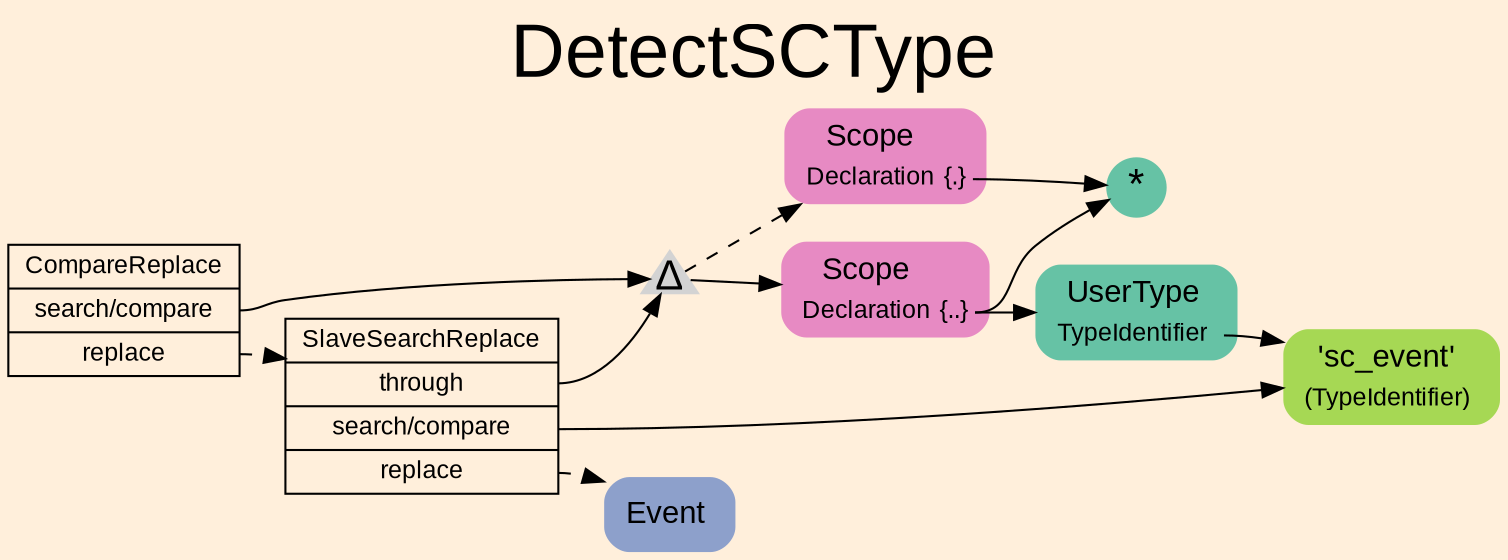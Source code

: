 digraph "DetectSCType" {
label = "DetectSCType"
labelloc = t
fontsize = "36"
graph [
    rankdir = "LR"
    ranksep = 0.3
    bgcolor = antiquewhite1
    color = black
    fontcolor = black
    fontname = "Arial"
];
node [
    fontname = "Arial"
];
edge [
    fontname = "Arial"
];

// -------------------- transformation figure --------------------
"CR#B-3-0" [
    // -------- block CR#B-3-0 ----------
    shape = "record"
    fillcolor = antiquewhite1
    label = "<fixed> CompareReplace | <port0> search/compare | <port1> replace"
    style = "filled"
    fontsize = "12"
    color = black
    fontcolor = black
];

"#B-2-1" [
    // -------- block #B-2-1 ----------
    shape = "triangle"
    label = <Δ>
    style = "filled"
    fontsize = "20"
    penwidth = 0.0
    fixedsize = true
    width = 0.4
    height = 0.4
];

"#B-2-2" [
    // -------- block #B-2-2 ----------
    shape = "plaintext"
    fillcolor = "/set28/4"
    label = <<TABLE BORDER="0" CELLBORDER="0" CELLSPACING="0">
     <TR><TD><FONT POINT-SIZE="15.0">Scope</FONT></TD><TD></TD></TR>
     <TR><TD>Declaration</TD><TD PORT="port0">{..}</TD></TR>
    </TABLE>>
    style = "rounded,filled"
    fontsize = "12"
];

"#B-2-4" [
    // -------- block #B-2-4 ----------
    shape = "circle"
    fillcolor = "/set28/1"
    label = <*>
    style = "filled"
    fontsize = "20"
    penwidth = 0.0
    fixedsize = true
    width = 0.4
    height = 0.4
];

"#B-2-5" [
    // -------- block #B-2-5 ----------
    shape = "plaintext"
    fillcolor = "/set28/1"
    label = <<TABLE BORDER="0" CELLBORDER="0" CELLSPACING="0">
     <TR><TD><FONT POINT-SIZE="15.0">UserType</FONT></TD><TD></TD></TR>
     <TR><TD>TypeIdentifier</TD><TD PORT="port0"></TD></TR>
    </TABLE>>
    style = "rounded,filled"
    fontsize = "12"
];

"#B-2-6" [
    // -------- block #B-2-6 ----------
    shape = "plaintext"
    fillcolor = "/set28/5"
    label = <<TABLE BORDER="0" CELLBORDER="0" CELLSPACING="0">
     <TR><TD><FONT POINT-SIZE="15.0">'sc_event'</FONT></TD><TD></TD></TR>
     <TR><TD>(TypeIdentifier)</TD><TD PORT="port0"></TD></TR>
    </TABLE>>
    style = "rounded,filled"
    fontsize = "12"
];

"#B-2-3" [
    // -------- block #B-2-3 ----------
    shape = "plaintext"
    fillcolor = "/set28/4"
    label = <<TABLE BORDER="0" CELLBORDER="0" CELLSPACING="0">
     <TR><TD><FONT POINT-SIZE="15.0">Scope</FONT></TD><TD></TD></TR>
     <TR><TD>Declaration</TD><TD PORT="port0">{.}</TD></TR>
    </TABLE>>
    style = "rounded,filled"
    fontsize = "12"
];

"#B-2-7" [
    // -------- block #B-2-7 ----------
    shape = "record"
    fillcolor = antiquewhite1
    label = "<fixed> SlaveSearchReplace | <port0> through | <port1> search/compare | <port2> replace"
    style = "filled"
    fontsize = "12"
    color = black
    fontcolor = black
];

"#B-2-0" [
    // -------- block #B-2-0 ----------
    shape = "plaintext"
    fillcolor = "/set28/3"
    label = <<TABLE BORDER="0" CELLBORDER="0" CELLSPACING="0">
     <TR><TD><FONT POINT-SIZE="15.0">Event</FONT></TD><TD></TD></TR>
    </TABLE>>
    style = "rounded,filled"
    fontsize = "12"
];

"CR#B-3-0":port0 -> "#B-2-1" [
    color = black
    fontcolor = black
];

"CR#B-3-0":port1 -> "#B-2-7" [
    style="dashed"
    color = black
    fontcolor = black
];

"#B-2-1" -> "#B-2-2" [
    color = black
    fontcolor = black
];

"#B-2-1" -> "#B-2-3" [
    style="dashed"
    color = black
    fontcolor = black
];

"#B-2-2":port0 -> "#B-2-4" [
    color = black
    fontcolor = black
];

"#B-2-2":port0 -> "#B-2-5" [
    color = black
    fontcolor = black
];

"#B-2-5":port0 -> "#B-2-6" [
    color = black
    fontcolor = black
];

"#B-2-3":port0 -> "#B-2-4" [
    color = black
    fontcolor = black
];

"#B-2-7":port0 -> "#B-2-1" [
    color = black
    fontcolor = black
];

"#B-2-7":port1 -> "#B-2-6" [
    color = black
    fontcolor = black
];

"#B-2-7":port2 -> "#B-2-0" [
    style="dashed"
    color = black
    fontcolor = black
];


}
